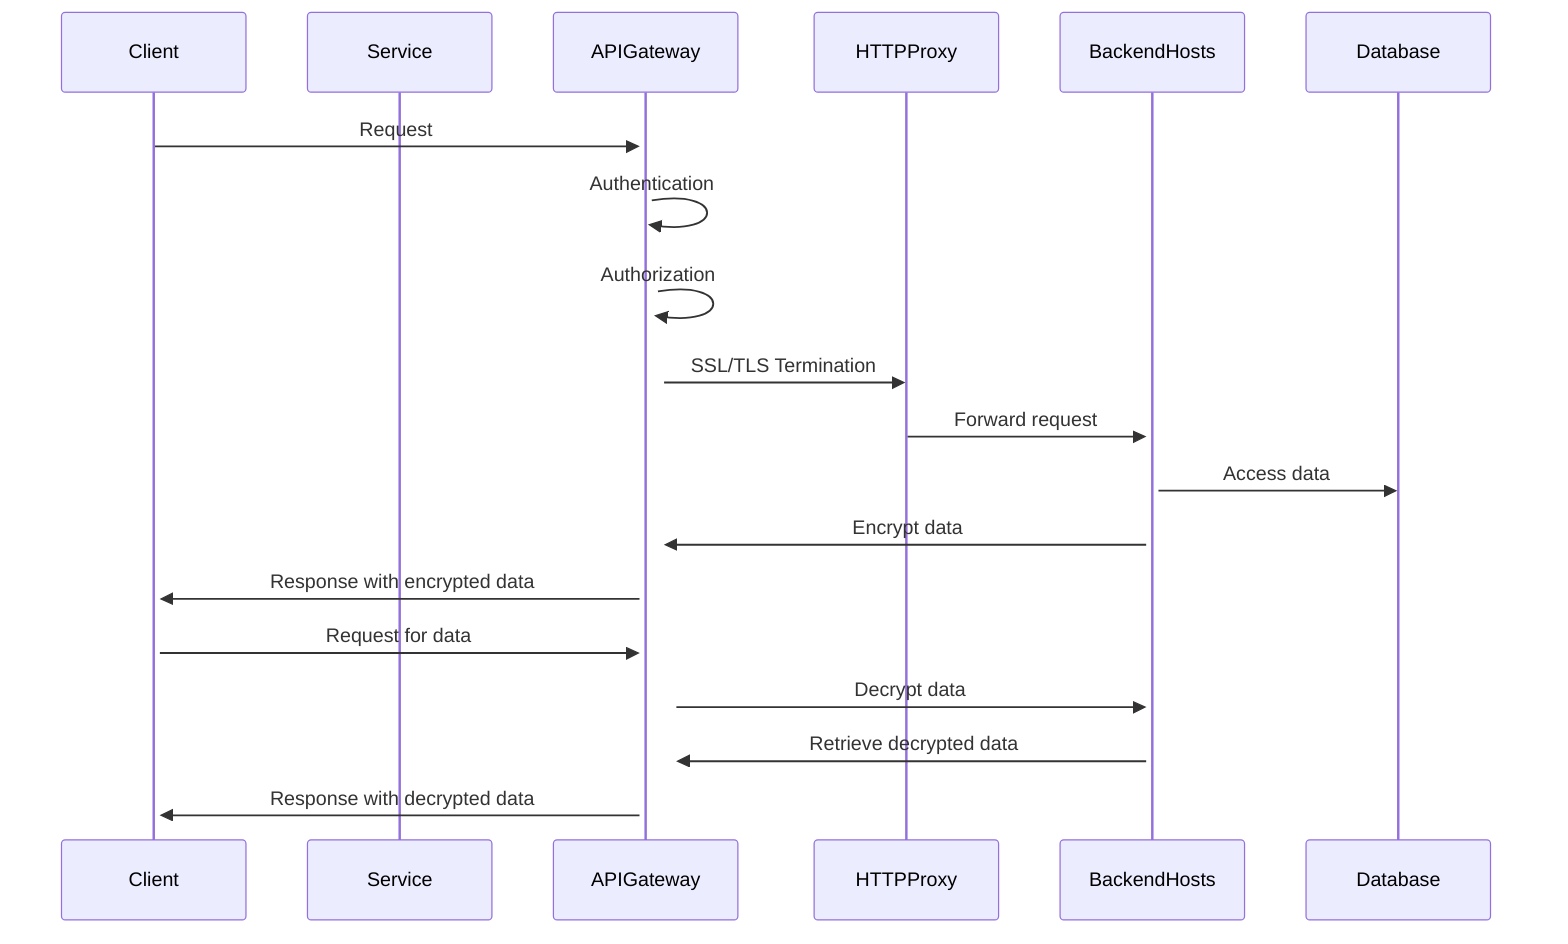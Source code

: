 sequenceDiagram
    participant Client
    participant Service
    participant APIGateway
    participant HTTPProxy
    participant BackendHosts
    participant Database

    Client->>+APIGateway: Request
    APIGateway->>+APIGateway: Authentication
    APIGateway->>+APIGateway: Authorization
    APIGateway->>HTTPProxy: SSL/TLS Termination
    HTTPProxy->>+BackendHosts: Forward request
    BackendHosts->>Database: Access data
    BackendHosts->>+APIGateway: Encrypt data
    APIGateway->>+Client: Response with encrypted data
    Client->>+APIGateway: Request for data
    APIGateway->>BackendHosts: Decrypt data
    BackendHosts->>APIGateway: Retrieve decrypted data
    APIGateway->>Client: Response with decrypted data